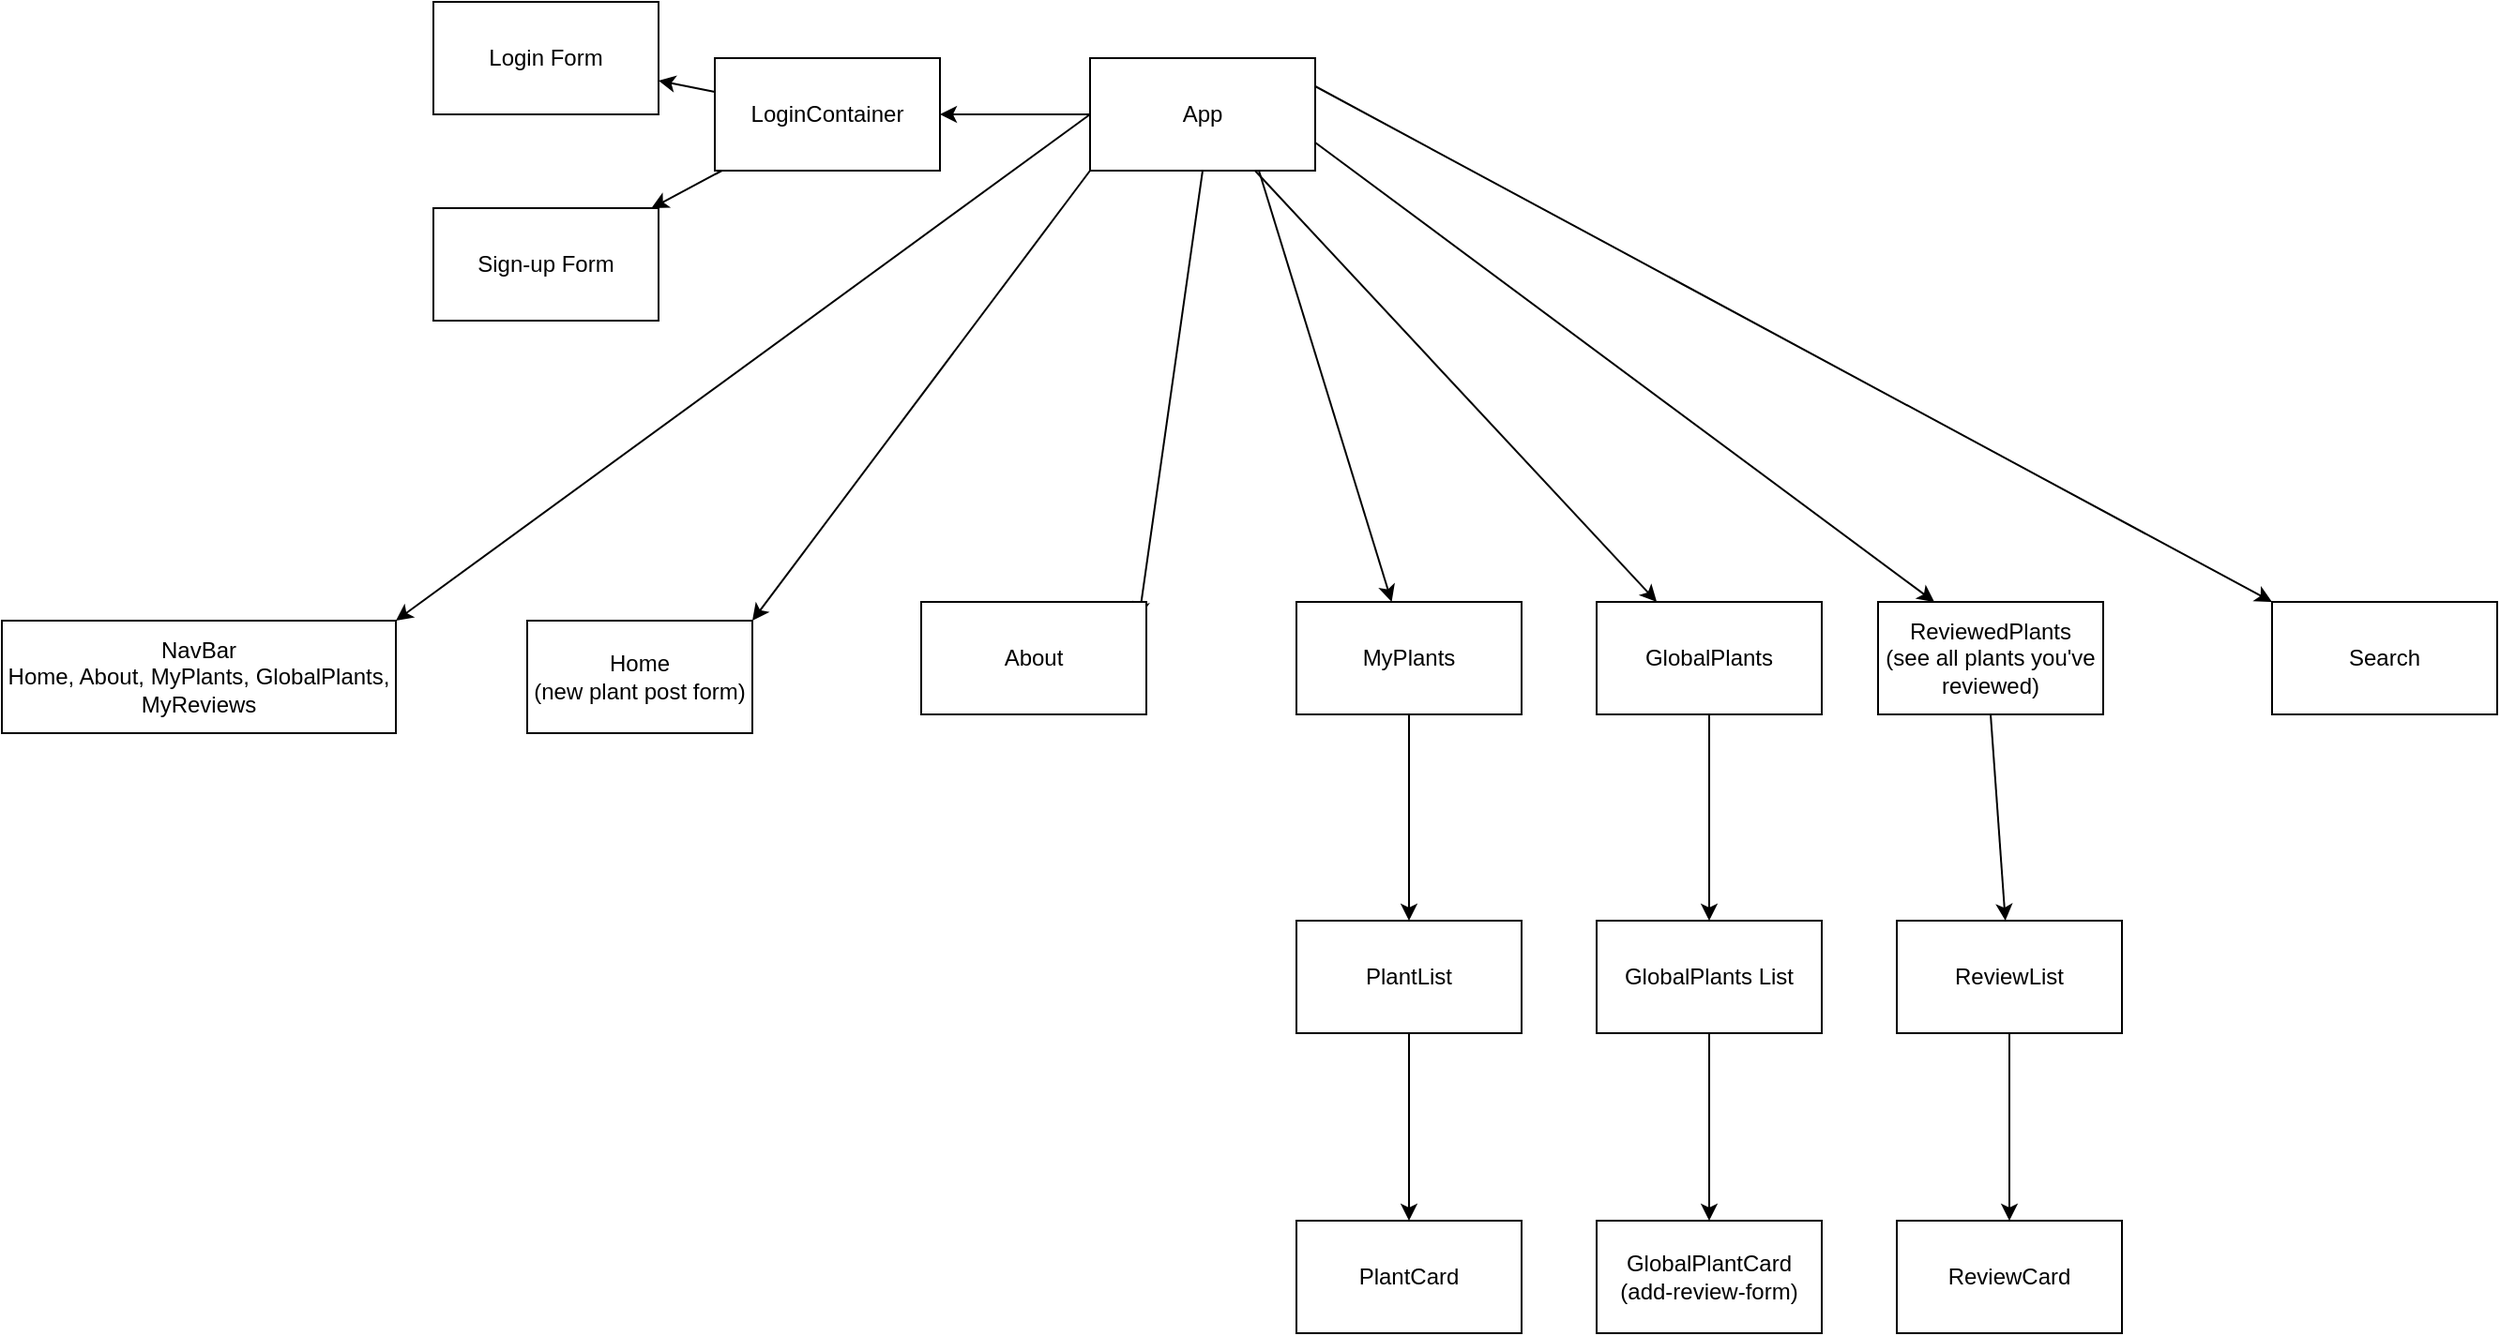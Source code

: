 <mxfile>
    <diagram id="hzi9UxTAJc3PbSbgTKzg" name="Page-1">
        <mxGraphModel dx="1847" dy="1812" grid="1" gridSize="10" guides="1" tooltips="1" connect="1" arrows="1" fold="1" page="1" pageScale="1" pageWidth="850" pageHeight="1100" math="0" shadow="0">
            <root>
                <mxCell id="0"/>
                <mxCell id="1" parent="0"/>
                <mxCell id="10" style="edgeStyle=none;html=1;exitX=0;exitY=1;exitDx=0;exitDy=0;entryX=1;entryY=0;entryDx=0;entryDy=0;" parent="1" source="2" target="3" edge="1">
                    <mxGeometry relative="1" as="geometry"/>
                </mxCell>
                <mxCell id="12" style="edgeStyle=none;html=1;exitX=0.5;exitY=1;exitDx=0;exitDy=0;entryX=0.967;entryY=0.15;entryDx=0;entryDy=0;entryPerimeter=0;" parent="1" source="2" target="4" edge="1">
                    <mxGeometry relative="1" as="geometry"/>
                </mxCell>
                <mxCell id="22" style="edgeStyle=none;html=1;exitX=0;exitY=0.5;exitDx=0;exitDy=0;entryX=1;entryY=0;entryDx=0;entryDy=0;" parent="1" source="2" target="21" edge="1">
                    <mxGeometry relative="1" as="geometry"/>
                </mxCell>
                <mxCell id="29" style="edgeStyle=none;html=1;exitX=1;exitY=0.25;exitDx=0;exitDy=0;entryX=0;entryY=0;entryDx=0;entryDy=0;" parent="1" source="2" target="17" edge="1">
                    <mxGeometry relative="1" as="geometry"/>
                </mxCell>
                <mxCell id="30" style="edgeStyle=none;html=1;exitX=1;exitY=0.75;exitDx=0;exitDy=0;entryX=0.25;entryY=0;entryDx=0;entryDy=0;" parent="1" source="2" target="6" edge="1">
                    <mxGeometry relative="1" as="geometry"/>
                </mxCell>
                <mxCell id="31" style="edgeStyle=none;html=1;exitX=0.75;exitY=1;exitDx=0;exitDy=0;" parent="1" source="2" target="5" edge="1">
                    <mxGeometry relative="1" as="geometry"/>
                </mxCell>
                <mxCell id="36" style="edgeStyle=none;html=1;" edge="1" parent="1" source="2" target="28">
                    <mxGeometry relative="1" as="geometry"/>
                </mxCell>
                <mxCell id="38" value="" style="edgeStyle=none;html=1;" edge="1" parent="1" source="2" target="37">
                    <mxGeometry relative="1" as="geometry"/>
                </mxCell>
                <mxCell id="2" value="App" style="rounded=0;whiteSpace=wrap;html=1;" parent="1" vertex="1">
                    <mxGeometry x="380" y="-140" width="120" height="60" as="geometry"/>
                </mxCell>
                <mxCell id="3" value="Home&lt;br&gt;(new plant post form)" style="rounded=0;whiteSpace=wrap;html=1;" parent="1" vertex="1">
                    <mxGeometry x="80" y="160" width="120" height="60" as="geometry"/>
                </mxCell>
                <mxCell id="4" value="About" style="rounded=0;whiteSpace=wrap;html=1;" parent="1" vertex="1">
                    <mxGeometry x="290" y="150" width="120" height="60" as="geometry"/>
                </mxCell>
                <mxCell id="24" style="edgeStyle=none;html=1;exitX=0.5;exitY=1;exitDx=0;exitDy=0;entryX=0.5;entryY=0;entryDx=0;entryDy=0;" parent="1" source="5" target="8" edge="1">
                    <mxGeometry relative="1" as="geometry"/>
                </mxCell>
                <mxCell id="5" value="MyPlants" style="rounded=0;whiteSpace=wrap;html=1;" parent="1" vertex="1">
                    <mxGeometry x="490" y="150" width="120" height="60" as="geometry"/>
                </mxCell>
                <mxCell id="26" style="edgeStyle=none;html=1;exitX=0.5;exitY=1;exitDx=0;exitDy=0;" parent="1" source="6" target="15" edge="1">
                    <mxGeometry relative="1" as="geometry"/>
                </mxCell>
                <mxCell id="6" value="ReviewedPlants&lt;br&gt;(see all plants you've reviewed)" style="rounded=0;whiteSpace=wrap;html=1;" parent="1" vertex="1">
                    <mxGeometry x="800" y="150" width="120" height="60" as="geometry"/>
                </mxCell>
                <mxCell id="25" style="edgeStyle=none;html=1;exitX=0.5;exitY=1;exitDx=0;exitDy=0;entryX=0.5;entryY=0;entryDx=0;entryDy=0;" parent="1" source="8" target="14" edge="1">
                    <mxGeometry relative="1" as="geometry"/>
                </mxCell>
                <mxCell id="8" value="PlantList" style="rounded=0;whiteSpace=wrap;html=1;" parent="1" vertex="1">
                    <mxGeometry x="490" y="320" width="120" height="60" as="geometry"/>
                </mxCell>
                <mxCell id="14" value="PlantCard" style="rounded=0;whiteSpace=wrap;html=1;" parent="1" vertex="1">
                    <mxGeometry x="490" y="480" width="120" height="60" as="geometry"/>
                </mxCell>
                <mxCell id="27" style="edgeStyle=none;html=1;exitX=0.5;exitY=1;exitDx=0;exitDy=0;entryX=0.5;entryY=0;entryDx=0;entryDy=0;" parent="1" source="15" target="16" edge="1">
                    <mxGeometry relative="1" as="geometry"/>
                </mxCell>
                <mxCell id="15" value="ReviewList" style="rounded=0;whiteSpace=wrap;html=1;" parent="1" vertex="1">
                    <mxGeometry x="810" y="320" width="120" height="60" as="geometry"/>
                </mxCell>
                <mxCell id="16" value="ReviewCard" style="rounded=0;whiteSpace=wrap;html=1;" parent="1" vertex="1">
                    <mxGeometry x="810" y="480" width="120" height="60" as="geometry"/>
                </mxCell>
                <mxCell id="17" value="Search" style="rounded=0;whiteSpace=wrap;html=1;" parent="1" vertex="1">
                    <mxGeometry x="1010" y="150" width="120" height="60" as="geometry"/>
                </mxCell>
                <mxCell id="21" value="NavBar&lt;br&gt;Home, About, MyPlants, GlobalPlants, MyReviews" style="rounded=0;whiteSpace=wrap;html=1;" parent="1" vertex="1">
                    <mxGeometry x="-200" y="160" width="210" height="60" as="geometry"/>
                </mxCell>
                <mxCell id="33" value="" style="edgeStyle=none;html=1;" edge="1" parent="1" source="28" target="32">
                    <mxGeometry relative="1" as="geometry"/>
                </mxCell>
                <mxCell id="28" value="GlobalPlants" style="rounded=0;whiteSpace=wrap;html=1;" parent="1" vertex="1">
                    <mxGeometry x="650" y="150" width="120" height="60" as="geometry"/>
                </mxCell>
                <mxCell id="35" value="" style="edgeStyle=none;html=1;" edge="1" parent="1" source="32" target="34">
                    <mxGeometry relative="1" as="geometry"/>
                </mxCell>
                <mxCell id="32" value="GlobalPlants List" style="rounded=0;whiteSpace=wrap;html=1;" vertex="1" parent="1">
                    <mxGeometry x="650" y="320" width="120" height="60" as="geometry"/>
                </mxCell>
                <mxCell id="34" value="GlobalPlantCard&lt;br&gt;(add-review-form)" style="rounded=0;whiteSpace=wrap;html=1;" vertex="1" parent="1">
                    <mxGeometry x="650" y="480" width="120" height="60" as="geometry"/>
                </mxCell>
                <mxCell id="40" value="" style="edgeStyle=none;html=1;" edge="1" parent="1" source="37" target="39">
                    <mxGeometry relative="1" as="geometry"/>
                </mxCell>
                <mxCell id="42" value="" style="edgeStyle=none;html=1;" edge="1" parent="1" source="37" target="41">
                    <mxGeometry relative="1" as="geometry"/>
                </mxCell>
                <mxCell id="37" value="LoginContainer" style="rounded=0;whiteSpace=wrap;html=1;" vertex="1" parent="1">
                    <mxGeometry x="180" y="-140" width="120" height="60" as="geometry"/>
                </mxCell>
                <mxCell id="39" value="Login Form" style="rounded=0;whiteSpace=wrap;html=1;" vertex="1" parent="1">
                    <mxGeometry x="30" y="-170" width="120" height="60" as="geometry"/>
                </mxCell>
                <mxCell id="41" value="Sign-up Form" style="rounded=0;whiteSpace=wrap;html=1;" vertex="1" parent="1">
                    <mxGeometry x="30" y="-60" width="120" height="60" as="geometry"/>
                </mxCell>
            </root>
        </mxGraphModel>
    </diagram>
</mxfile>